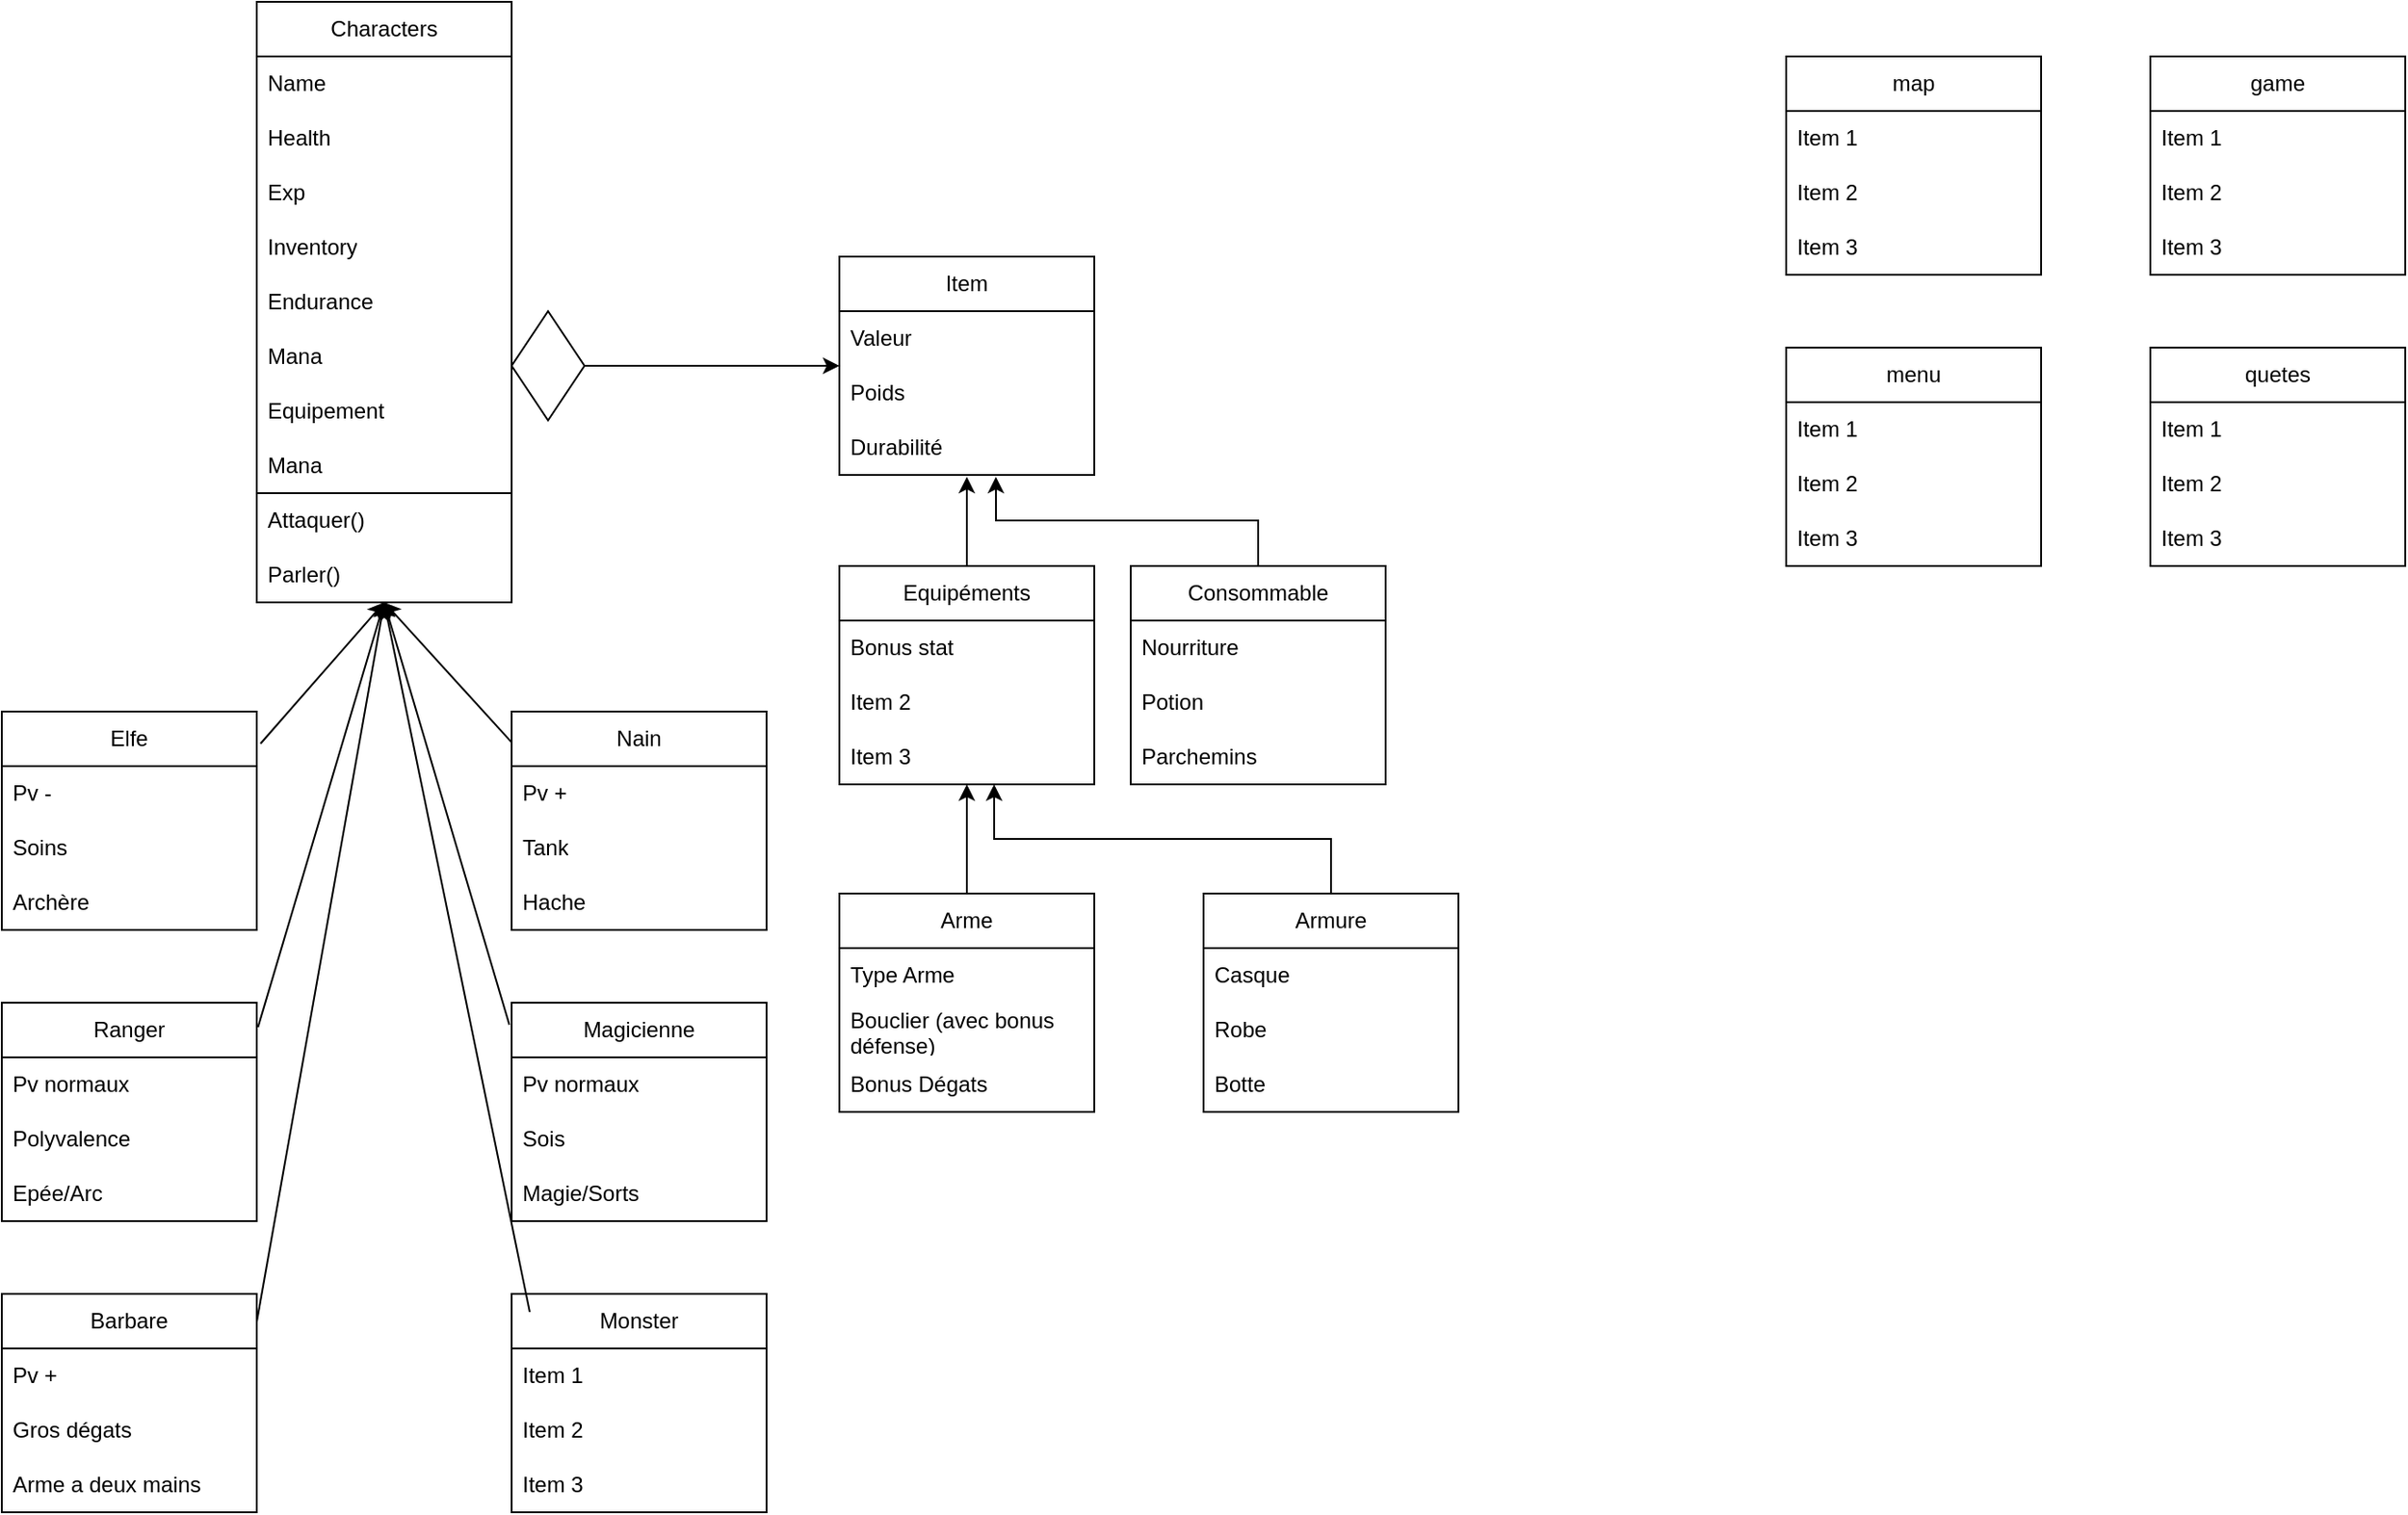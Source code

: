 <mxfile version="22.1.18" type="device">
  <diagram name="Page-1" id="M8yGcibdiD9udQnL2-cj">
    <mxGraphModel dx="1500" dy="887" grid="1" gridSize="10" guides="1" tooltips="1" connect="1" arrows="1" fold="1" page="1" pageScale="1" pageWidth="827" pageHeight="1169" math="0" shadow="0">
      <root>
        <mxCell id="0" />
        <mxCell id="1" parent="0" />
        <mxCell id="LntBXsOIpwsmCwY-nOZz-1" value="Characters" style="swimlane;fontStyle=0;childLayout=stackLayout;horizontal=1;startSize=30;horizontalStack=0;resizeParent=1;resizeParentMax=0;resizeLast=0;collapsible=1;marginBottom=0;whiteSpace=wrap;html=1;" parent="1" vertex="1">
          <mxGeometry x="160" y="10" width="140" height="330" as="geometry" />
        </mxCell>
        <mxCell id="LntBXsOIpwsmCwY-nOZz-2" value="Name" style="text;strokeColor=none;fillColor=none;align=left;verticalAlign=middle;spacingLeft=4;spacingRight=4;overflow=hidden;points=[[0,0.5],[1,0.5]];portConstraint=eastwest;rotatable=0;whiteSpace=wrap;html=1;" parent="LntBXsOIpwsmCwY-nOZz-1" vertex="1">
          <mxGeometry y="30" width="140" height="30" as="geometry" />
        </mxCell>
        <mxCell id="LntBXsOIpwsmCwY-nOZz-3" value="Health" style="text;strokeColor=none;fillColor=none;align=left;verticalAlign=middle;spacingLeft=4;spacingRight=4;overflow=hidden;points=[[0,0.5],[1,0.5]];portConstraint=eastwest;rotatable=0;whiteSpace=wrap;html=1;" parent="LntBXsOIpwsmCwY-nOZz-1" vertex="1">
          <mxGeometry y="60" width="140" height="30" as="geometry" />
        </mxCell>
        <mxCell id="LntBXsOIpwsmCwY-nOZz-4" value="Exp" style="text;strokeColor=none;fillColor=none;align=left;verticalAlign=middle;spacingLeft=4;spacingRight=4;overflow=hidden;points=[[0,0.5],[1,0.5]];portConstraint=eastwest;rotatable=0;whiteSpace=wrap;html=1;" parent="LntBXsOIpwsmCwY-nOZz-1" vertex="1">
          <mxGeometry y="90" width="140" height="30" as="geometry" />
        </mxCell>
        <mxCell id="LntBXsOIpwsmCwY-nOZz-5" value="Inventory" style="text;strokeColor=none;fillColor=none;align=left;verticalAlign=middle;spacingLeft=4;spacingRight=4;overflow=hidden;points=[[0,0.5],[1,0.5]];portConstraint=eastwest;rotatable=0;whiteSpace=wrap;html=1;" parent="LntBXsOIpwsmCwY-nOZz-1" vertex="1">
          <mxGeometry y="120" width="140" height="30" as="geometry" />
        </mxCell>
        <mxCell id="LntBXsOIpwsmCwY-nOZz-6" value="Endurance" style="text;strokeColor=none;fillColor=none;align=left;verticalAlign=middle;spacingLeft=4;spacingRight=4;overflow=hidden;points=[[0,0.5],[1,0.5]];portConstraint=eastwest;rotatable=0;whiteSpace=wrap;html=1;" parent="LntBXsOIpwsmCwY-nOZz-1" vertex="1">
          <mxGeometry y="150" width="140" height="30" as="geometry" />
        </mxCell>
        <mxCell id="LntBXsOIpwsmCwY-nOZz-7" value="Mana" style="text;strokeColor=none;fillColor=none;align=left;verticalAlign=middle;spacingLeft=4;spacingRight=4;overflow=hidden;points=[[0,0.5],[1,0.5]];portConstraint=eastwest;rotatable=0;whiteSpace=wrap;html=1;" parent="LntBXsOIpwsmCwY-nOZz-1" vertex="1">
          <mxGeometry y="180" width="140" height="30" as="geometry" />
        </mxCell>
        <mxCell id="LntBXsOIpwsmCwY-nOZz-66" value="Equipement" style="text;strokeColor=none;fillColor=none;align=left;verticalAlign=middle;spacingLeft=4;spacingRight=4;overflow=hidden;points=[[0,0.5],[1,0.5]];portConstraint=eastwest;rotatable=0;whiteSpace=wrap;html=1;" parent="LntBXsOIpwsmCwY-nOZz-1" vertex="1">
          <mxGeometry y="210" width="140" height="30" as="geometry" />
        </mxCell>
        <mxCell id="LntBXsOIpwsmCwY-nOZz-18" value="Mana" style="text;strokeColor=none;fillColor=none;align=left;verticalAlign=middle;spacingLeft=4;spacingRight=4;overflow=hidden;points=[[0,0.5],[1,0.5]];portConstraint=eastwest;rotatable=0;whiteSpace=wrap;html=1;" parent="LntBXsOIpwsmCwY-nOZz-1" vertex="1">
          <mxGeometry y="240" width="140" height="30" as="geometry" />
        </mxCell>
        <mxCell id="CA2sSQM3CdZxaqwHel97-31" value="" style="swimlane;startSize=0;" parent="LntBXsOIpwsmCwY-nOZz-1" vertex="1">
          <mxGeometry y="270" width="140" height="60" as="geometry" />
        </mxCell>
        <mxCell id="CA2sSQM3CdZxaqwHel97-32" value="Attaquer()" style="text;strokeColor=none;fillColor=none;align=left;verticalAlign=middle;spacingLeft=4;spacingRight=4;overflow=hidden;points=[[0,0.5],[1,0.5]];portConstraint=eastwest;rotatable=0;whiteSpace=wrap;html=1;" parent="CA2sSQM3CdZxaqwHel97-31" vertex="1">
          <mxGeometry width="140" height="30" as="geometry" />
        </mxCell>
        <mxCell id="CA2sSQM3CdZxaqwHel97-35" value="Parler()" style="text;strokeColor=none;fillColor=none;align=left;verticalAlign=middle;spacingLeft=4;spacingRight=4;overflow=hidden;points=[[0,0.5],[1,0.5]];portConstraint=eastwest;rotatable=0;whiteSpace=wrap;html=1;" parent="CA2sSQM3CdZxaqwHel97-31" vertex="1">
          <mxGeometry y="30" width="80" height="30" as="geometry" />
        </mxCell>
        <mxCell id="LntBXsOIpwsmCwY-nOZz-8" value="" style="rhombus;whiteSpace=wrap;html=1;" parent="1" vertex="1">
          <mxGeometry x="300" y="180" width="40" height="60" as="geometry" />
        </mxCell>
        <mxCell id="LntBXsOIpwsmCwY-nOZz-9" value="" style="endArrow=classic;html=1;rounded=0;exitX=1;exitY=0.5;exitDx=0;exitDy=0;" parent="1" source="LntBXsOIpwsmCwY-nOZz-8" target="LntBXsOIpwsmCwY-nOZz-10" edge="1">
          <mxGeometry width="50" height="50" relative="1" as="geometry">
            <mxPoint x="510" y="500" as="sourcePoint" />
            <mxPoint x="480" y="230" as="targetPoint" />
          </mxGeometry>
        </mxCell>
        <mxCell id="LntBXsOIpwsmCwY-nOZz-10" value="Item" style="swimlane;fontStyle=0;childLayout=stackLayout;horizontal=1;startSize=30;horizontalStack=0;resizeParent=1;resizeParentMax=0;resizeLast=0;collapsible=1;marginBottom=0;whiteSpace=wrap;html=1;" parent="1" vertex="1">
          <mxGeometry x="480" y="150" width="140" height="120" as="geometry" />
        </mxCell>
        <mxCell id="LntBXsOIpwsmCwY-nOZz-11" value="Valeur" style="text;strokeColor=none;fillColor=none;align=left;verticalAlign=middle;spacingLeft=4;spacingRight=4;overflow=hidden;points=[[0,0.5],[1,0.5]];portConstraint=eastwest;rotatable=0;whiteSpace=wrap;html=1;" parent="LntBXsOIpwsmCwY-nOZz-10" vertex="1">
          <mxGeometry y="30" width="140" height="30" as="geometry" />
        </mxCell>
        <mxCell id="LntBXsOIpwsmCwY-nOZz-12" value="Poids" style="text;strokeColor=none;fillColor=none;align=left;verticalAlign=middle;spacingLeft=4;spacingRight=4;overflow=hidden;points=[[0,0.5],[1,0.5]];portConstraint=eastwest;rotatable=0;whiteSpace=wrap;html=1;" parent="LntBXsOIpwsmCwY-nOZz-10" vertex="1">
          <mxGeometry y="60" width="140" height="30" as="geometry" />
        </mxCell>
        <mxCell id="LntBXsOIpwsmCwY-nOZz-13" value="Durabilité" style="text;strokeColor=none;fillColor=none;align=left;verticalAlign=middle;spacingLeft=4;spacingRight=4;overflow=hidden;points=[[0,0.5],[1,0.5]];portConstraint=eastwest;rotatable=0;whiteSpace=wrap;html=1;" parent="LntBXsOIpwsmCwY-nOZz-10" vertex="1">
          <mxGeometry y="90" width="140" height="30" as="geometry" />
        </mxCell>
        <mxCell id="LntBXsOIpwsmCwY-nOZz-14" value="Elfe" style="swimlane;fontStyle=0;childLayout=stackLayout;horizontal=1;startSize=30;horizontalStack=0;resizeParent=1;resizeParentMax=0;resizeLast=0;collapsible=1;marginBottom=0;whiteSpace=wrap;html=1;" parent="1" vertex="1">
          <mxGeometry x="20" y="400" width="140" height="120" as="geometry" />
        </mxCell>
        <mxCell id="LntBXsOIpwsmCwY-nOZz-15" value="Pv -" style="text;strokeColor=none;fillColor=none;align=left;verticalAlign=middle;spacingLeft=4;spacingRight=4;overflow=hidden;points=[[0,0.5],[1,0.5]];portConstraint=eastwest;rotatable=0;whiteSpace=wrap;html=1;" parent="LntBXsOIpwsmCwY-nOZz-14" vertex="1">
          <mxGeometry y="30" width="140" height="30" as="geometry" />
        </mxCell>
        <mxCell id="LntBXsOIpwsmCwY-nOZz-16" value="Soins" style="text;strokeColor=none;fillColor=none;align=left;verticalAlign=middle;spacingLeft=4;spacingRight=4;overflow=hidden;points=[[0,0.5],[1,0.5]];portConstraint=eastwest;rotatable=0;whiteSpace=wrap;html=1;" parent="LntBXsOIpwsmCwY-nOZz-14" vertex="1">
          <mxGeometry y="60" width="140" height="30" as="geometry" />
        </mxCell>
        <mxCell id="LntBXsOIpwsmCwY-nOZz-17" value="Archère" style="text;strokeColor=none;fillColor=none;align=left;verticalAlign=middle;spacingLeft=4;spacingRight=4;overflow=hidden;points=[[0,0.5],[1,0.5]];portConstraint=eastwest;rotatable=0;whiteSpace=wrap;html=1;" parent="LntBXsOIpwsmCwY-nOZz-14" vertex="1">
          <mxGeometry y="90" width="140" height="30" as="geometry" />
        </mxCell>
        <mxCell id="LntBXsOIpwsmCwY-nOZz-20" value="Nain" style="swimlane;fontStyle=0;childLayout=stackLayout;horizontal=1;startSize=30;horizontalStack=0;resizeParent=1;resizeParentMax=0;resizeLast=0;collapsible=1;marginBottom=0;whiteSpace=wrap;html=1;" parent="1" vertex="1">
          <mxGeometry x="300" y="400" width="140" height="120" as="geometry" />
        </mxCell>
        <mxCell id="LntBXsOIpwsmCwY-nOZz-23" value="Pv +" style="text;strokeColor=none;fillColor=none;align=left;verticalAlign=middle;spacingLeft=4;spacingRight=4;overflow=hidden;points=[[0,0.5],[1,0.5]];portConstraint=eastwest;rotatable=0;whiteSpace=wrap;html=1;" parent="LntBXsOIpwsmCwY-nOZz-20" vertex="1">
          <mxGeometry y="30" width="140" height="30" as="geometry" />
        </mxCell>
        <mxCell id="LntBXsOIpwsmCwY-nOZz-36" value="Tank" style="text;strokeColor=none;fillColor=none;align=left;verticalAlign=middle;spacingLeft=4;spacingRight=4;overflow=hidden;points=[[0,0.5],[1,0.5]];portConstraint=eastwest;rotatable=0;whiteSpace=wrap;html=1;" parent="LntBXsOIpwsmCwY-nOZz-20" vertex="1">
          <mxGeometry y="60" width="140" height="30" as="geometry" />
        </mxCell>
        <mxCell id="LntBXsOIpwsmCwY-nOZz-21" value="Hache" style="text;strokeColor=none;fillColor=none;align=left;verticalAlign=middle;spacingLeft=4;spacingRight=4;overflow=hidden;points=[[0,0.5],[1,0.5]];portConstraint=eastwest;rotatable=0;whiteSpace=wrap;html=1;" parent="LntBXsOIpwsmCwY-nOZz-20" vertex="1">
          <mxGeometry y="90" width="140" height="30" as="geometry" />
        </mxCell>
        <mxCell id="LntBXsOIpwsmCwY-nOZz-24" value="Ranger" style="swimlane;fontStyle=0;childLayout=stackLayout;horizontal=1;startSize=30;horizontalStack=0;resizeParent=1;resizeParentMax=0;resizeLast=0;collapsible=1;marginBottom=0;whiteSpace=wrap;html=1;" parent="1" vertex="1">
          <mxGeometry x="20" y="560" width="140" height="120" as="geometry" />
        </mxCell>
        <mxCell id="LntBXsOIpwsmCwY-nOZz-25" value="Pv normaux" style="text;strokeColor=none;fillColor=none;align=left;verticalAlign=middle;spacingLeft=4;spacingRight=4;overflow=hidden;points=[[0,0.5],[1,0.5]];portConstraint=eastwest;rotatable=0;whiteSpace=wrap;html=1;" parent="LntBXsOIpwsmCwY-nOZz-24" vertex="1">
          <mxGeometry y="30" width="140" height="30" as="geometry" />
        </mxCell>
        <mxCell id="LntBXsOIpwsmCwY-nOZz-26" value="Polyvalence" style="text;strokeColor=none;fillColor=none;align=left;verticalAlign=middle;spacingLeft=4;spacingRight=4;overflow=hidden;points=[[0,0.5],[1,0.5]];portConstraint=eastwest;rotatable=0;whiteSpace=wrap;html=1;" parent="LntBXsOIpwsmCwY-nOZz-24" vertex="1">
          <mxGeometry y="60" width="140" height="30" as="geometry" />
        </mxCell>
        <mxCell id="LntBXsOIpwsmCwY-nOZz-27" value="Epée/Arc" style="text;strokeColor=none;fillColor=none;align=left;verticalAlign=middle;spacingLeft=4;spacingRight=4;overflow=hidden;points=[[0,0.5],[1,0.5]];portConstraint=eastwest;rotatable=0;whiteSpace=wrap;html=1;" parent="LntBXsOIpwsmCwY-nOZz-24" vertex="1">
          <mxGeometry y="90" width="140" height="30" as="geometry" />
        </mxCell>
        <mxCell id="LntBXsOIpwsmCwY-nOZz-28" value="Magicienne" style="swimlane;fontStyle=0;childLayout=stackLayout;horizontal=1;startSize=30;horizontalStack=0;resizeParent=1;resizeParentMax=0;resizeLast=0;collapsible=1;marginBottom=0;whiteSpace=wrap;html=1;" parent="1" vertex="1">
          <mxGeometry x="300" y="560" width="140" height="120" as="geometry" />
        </mxCell>
        <mxCell id="LntBXsOIpwsmCwY-nOZz-29" value="Pv normaux" style="text;strokeColor=none;fillColor=none;align=left;verticalAlign=middle;spacingLeft=4;spacingRight=4;overflow=hidden;points=[[0,0.5],[1,0.5]];portConstraint=eastwest;rotatable=0;whiteSpace=wrap;html=1;" parent="LntBXsOIpwsmCwY-nOZz-28" vertex="1">
          <mxGeometry y="30" width="140" height="30" as="geometry" />
        </mxCell>
        <mxCell id="LntBXsOIpwsmCwY-nOZz-30" value="Sois" style="text;strokeColor=none;fillColor=none;align=left;verticalAlign=middle;spacingLeft=4;spacingRight=4;overflow=hidden;points=[[0,0.5],[1,0.5]];portConstraint=eastwest;rotatable=0;whiteSpace=wrap;html=1;" parent="LntBXsOIpwsmCwY-nOZz-28" vertex="1">
          <mxGeometry y="60" width="140" height="30" as="geometry" />
        </mxCell>
        <mxCell id="LntBXsOIpwsmCwY-nOZz-31" value="Magie/Sorts" style="text;strokeColor=none;fillColor=none;align=left;verticalAlign=middle;spacingLeft=4;spacingRight=4;overflow=hidden;points=[[0,0.5],[1,0.5]];portConstraint=eastwest;rotatable=0;whiteSpace=wrap;html=1;" parent="LntBXsOIpwsmCwY-nOZz-28" vertex="1">
          <mxGeometry y="90" width="140" height="30" as="geometry" />
        </mxCell>
        <mxCell id="LntBXsOIpwsmCwY-nOZz-42" value="Equipéments" style="swimlane;fontStyle=0;childLayout=stackLayout;horizontal=1;startSize=30;horizontalStack=0;resizeParent=1;resizeParentMax=0;resizeLast=0;collapsible=1;marginBottom=0;whiteSpace=wrap;html=1;" parent="1" vertex="1">
          <mxGeometry x="480" y="320" width="140" height="120" as="geometry" />
        </mxCell>
        <mxCell id="LntBXsOIpwsmCwY-nOZz-43" value="Bonus stat" style="text;strokeColor=none;fillColor=none;align=left;verticalAlign=middle;spacingLeft=4;spacingRight=4;overflow=hidden;points=[[0,0.5],[1,0.5]];portConstraint=eastwest;rotatable=0;whiteSpace=wrap;html=1;" parent="LntBXsOIpwsmCwY-nOZz-42" vertex="1">
          <mxGeometry y="30" width="140" height="30" as="geometry" />
        </mxCell>
        <mxCell id="LntBXsOIpwsmCwY-nOZz-44" value="Item 2" style="text;strokeColor=none;fillColor=none;align=left;verticalAlign=middle;spacingLeft=4;spacingRight=4;overflow=hidden;points=[[0,0.5],[1,0.5]];portConstraint=eastwest;rotatable=0;whiteSpace=wrap;html=1;" parent="LntBXsOIpwsmCwY-nOZz-42" vertex="1">
          <mxGeometry y="60" width="140" height="30" as="geometry" />
        </mxCell>
        <mxCell id="LntBXsOIpwsmCwY-nOZz-45" value="Item 3" style="text;strokeColor=none;fillColor=none;align=left;verticalAlign=middle;spacingLeft=4;spacingRight=4;overflow=hidden;points=[[0,0.5],[1,0.5]];portConstraint=eastwest;rotatable=0;whiteSpace=wrap;html=1;" parent="LntBXsOIpwsmCwY-nOZz-42" vertex="1">
          <mxGeometry y="90" width="140" height="30" as="geometry" />
        </mxCell>
        <mxCell id="LntBXsOIpwsmCwY-nOZz-47" value="Arme" style="swimlane;fontStyle=0;childLayout=stackLayout;horizontal=1;startSize=30;horizontalStack=0;resizeParent=1;resizeParentMax=0;resizeLast=0;collapsible=1;marginBottom=0;whiteSpace=wrap;html=1;" parent="1" vertex="1">
          <mxGeometry x="480" y="500" width="140" height="120" as="geometry" />
        </mxCell>
        <mxCell id="LntBXsOIpwsmCwY-nOZz-48" value="Type Arme" style="text;strokeColor=none;fillColor=none;align=left;verticalAlign=middle;spacingLeft=4;spacingRight=4;overflow=hidden;points=[[0,0.5],[1,0.5]];portConstraint=eastwest;rotatable=0;whiteSpace=wrap;html=1;" parent="LntBXsOIpwsmCwY-nOZz-47" vertex="1">
          <mxGeometry y="30" width="140" height="30" as="geometry" />
        </mxCell>
        <mxCell id="LntBXsOIpwsmCwY-nOZz-56" value="Bouclier (avec bonus défense)" style="text;strokeColor=none;fillColor=none;align=left;verticalAlign=middle;spacingLeft=4;spacingRight=4;overflow=hidden;points=[[0,0.5],[1,0.5]];portConstraint=eastwest;rotatable=0;whiteSpace=wrap;html=1;" parent="LntBXsOIpwsmCwY-nOZz-47" vertex="1">
          <mxGeometry y="60" width="140" height="30" as="geometry" />
        </mxCell>
        <mxCell id="LntBXsOIpwsmCwY-nOZz-55" value="Bonus Dégats" style="text;strokeColor=none;fillColor=none;align=left;verticalAlign=middle;spacingLeft=4;spacingRight=4;overflow=hidden;points=[[0,0.5],[1,0.5]];portConstraint=eastwest;rotatable=0;whiteSpace=wrap;html=1;" parent="LntBXsOIpwsmCwY-nOZz-47" vertex="1">
          <mxGeometry y="90" width="140" height="30" as="geometry" />
        </mxCell>
        <mxCell id="LntBXsOIpwsmCwY-nOZz-51" value="Armure" style="swimlane;fontStyle=0;childLayout=stackLayout;horizontal=1;startSize=30;horizontalStack=0;resizeParent=1;resizeParentMax=0;resizeLast=0;collapsible=1;marginBottom=0;whiteSpace=wrap;html=1;" parent="1" vertex="1">
          <mxGeometry x="680" y="500" width="140" height="120" as="geometry" />
        </mxCell>
        <mxCell id="LntBXsOIpwsmCwY-nOZz-52" value="Casque" style="text;strokeColor=none;fillColor=none;align=left;verticalAlign=middle;spacingLeft=4;spacingRight=4;overflow=hidden;points=[[0,0.5],[1,0.5]];portConstraint=eastwest;rotatable=0;whiteSpace=wrap;html=1;" parent="LntBXsOIpwsmCwY-nOZz-51" vertex="1">
          <mxGeometry y="30" width="140" height="30" as="geometry" />
        </mxCell>
        <mxCell id="LntBXsOIpwsmCwY-nOZz-54" value="Robe" style="text;strokeColor=none;fillColor=none;align=left;verticalAlign=middle;spacingLeft=4;spacingRight=4;overflow=hidden;points=[[0,0.5],[1,0.5]];portConstraint=eastwest;rotatable=0;whiteSpace=wrap;html=1;" parent="LntBXsOIpwsmCwY-nOZz-51" vertex="1">
          <mxGeometry y="60" width="140" height="30" as="geometry" />
        </mxCell>
        <mxCell id="LntBXsOIpwsmCwY-nOZz-57" value="Botte" style="text;strokeColor=none;fillColor=none;align=left;verticalAlign=middle;spacingLeft=4;spacingRight=4;overflow=hidden;points=[[0,0.5],[1,0.5]];portConstraint=eastwest;rotatable=0;whiteSpace=wrap;html=1;" parent="LntBXsOIpwsmCwY-nOZz-51" vertex="1">
          <mxGeometry y="90" width="140" height="30" as="geometry" />
        </mxCell>
        <mxCell id="LntBXsOIpwsmCwY-nOZz-61" value="Consommable" style="swimlane;fontStyle=0;childLayout=stackLayout;horizontal=1;startSize=30;horizontalStack=0;resizeParent=1;resizeParentMax=0;resizeLast=0;collapsible=1;marginBottom=0;whiteSpace=wrap;html=1;" parent="1" vertex="1">
          <mxGeometry x="640" y="320" width="140" height="120" as="geometry" />
        </mxCell>
        <mxCell id="LntBXsOIpwsmCwY-nOZz-62" value="Nourriture" style="text;strokeColor=none;fillColor=none;align=left;verticalAlign=middle;spacingLeft=4;spacingRight=4;overflow=hidden;points=[[0,0.5],[1,0.5]];portConstraint=eastwest;rotatable=0;whiteSpace=wrap;html=1;" parent="LntBXsOIpwsmCwY-nOZz-61" vertex="1">
          <mxGeometry y="30" width="140" height="30" as="geometry" />
        </mxCell>
        <mxCell id="LntBXsOIpwsmCwY-nOZz-63" value="Potion" style="text;strokeColor=none;fillColor=none;align=left;verticalAlign=middle;spacingLeft=4;spacingRight=4;overflow=hidden;points=[[0,0.5],[1,0.5]];portConstraint=eastwest;rotatable=0;whiteSpace=wrap;html=1;" parent="LntBXsOIpwsmCwY-nOZz-61" vertex="1">
          <mxGeometry y="60" width="140" height="30" as="geometry" />
        </mxCell>
        <mxCell id="LntBXsOIpwsmCwY-nOZz-64" value="Parchemins" style="text;strokeColor=none;fillColor=none;align=left;verticalAlign=middle;spacingLeft=4;spacingRight=4;overflow=hidden;points=[[0,0.5],[1,0.5]];portConstraint=eastwest;rotatable=0;whiteSpace=wrap;html=1;" parent="LntBXsOIpwsmCwY-nOZz-61" vertex="1">
          <mxGeometry y="90" width="140" height="30" as="geometry" />
        </mxCell>
        <mxCell id="CA2sSQM3CdZxaqwHel97-4" style="edgeStyle=orthogonalEdgeStyle;rounded=0;orthogonalLoop=1;jettySize=auto;html=1;entryX=0.5;entryY=1.033;entryDx=0;entryDy=0;entryPerimeter=0;" parent="1" source="LntBXsOIpwsmCwY-nOZz-42" target="LntBXsOIpwsmCwY-nOZz-13" edge="1">
          <mxGeometry relative="1" as="geometry" />
        </mxCell>
        <mxCell id="CA2sSQM3CdZxaqwHel97-5" style="edgeStyle=orthogonalEdgeStyle;rounded=0;orthogonalLoop=1;jettySize=auto;html=1;entryX=0.614;entryY=1.033;entryDx=0;entryDy=0;entryPerimeter=0;" parent="1" source="LntBXsOIpwsmCwY-nOZz-61" target="LntBXsOIpwsmCwY-nOZz-13" edge="1">
          <mxGeometry relative="1" as="geometry">
            <Array as="points">
              <mxPoint x="710" y="295" />
              <mxPoint x="566" y="295" />
            </Array>
          </mxGeometry>
        </mxCell>
        <mxCell id="CA2sSQM3CdZxaqwHel97-6" style="edgeStyle=orthogonalEdgeStyle;rounded=0;orthogonalLoop=1;jettySize=auto;html=1;entryX=0.5;entryY=1;entryDx=0;entryDy=0;entryPerimeter=0;" parent="1" source="LntBXsOIpwsmCwY-nOZz-47" target="LntBXsOIpwsmCwY-nOZz-45" edge="1">
          <mxGeometry relative="1" as="geometry" />
        </mxCell>
        <mxCell id="CA2sSQM3CdZxaqwHel97-7" style="edgeStyle=orthogonalEdgeStyle;rounded=0;orthogonalLoop=1;jettySize=auto;html=1;entryX=0.607;entryY=1;entryDx=0;entryDy=0;entryPerimeter=0;" parent="1" source="LntBXsOIpwsmCwY-nOZz-51" target="LntBXsOIpwsmCwY-nOZz-45" edge="1">
          <mxGeometry relative="1" as="geometry" />
        </mxCell>
        <mxCell id="CA2sSQM3CdZxaqwHel97-9" value="Barbare" style="swimlane;fontStyle=0;childLayout=stackLayout;horizontal=1;startSize=30;horizontalStack=0;resizeParent=1;resizeParentMax=0;resizeLast=0;collapsible=1;marginBottom=0;whiteSpace=wrap;html=1;" parent="1" vertex="1">
          <mxGeometry x="20" y="720" width="140" height="120" as="geometry" />
        </mxCell>
        <mxCell id="CA2sSQM3CdZxaqwHel97-10" value="Pv +" style="text;strokeColor=none;fillColor=none;align=left;verticalAlign=middle;spacingLeft=4;spacingRight=4;overflow=hidden;points=[[0,0.5],[1,0.5]];portConstraint=eastwest;rotatable=0;whiteSpace=wrap;html=1;" parent="CA2sSQM3CdZxaqwHel97-9" vertex="1">
          <mxGeometry y="30" width="140" height="30" as="geometry" />
        </mxCell>
        <mxCell id="CA2sSQM3CdZxaqwHel97-11" value="Gros dégats" style="text;strokeColor=none;fillColor=none;align=left;verticalAlign=middle;spacingLeft=4;spacingRight=4;overflow=hidden;points=[[0,0.5],[1,0.5]];portConstraint=eastwest;rotatable=0;whiteSpace=wrap;html=1;" parent="CA2sSQM3CdZxaqwHel97-9" vertex="1">
          <mxGeometry y="60" width="140" height="30" as="geometry" />
        </mxCell>
        <mxCell id="CA2sSQM3CdZxaqwHel97-12" value="Arme a deux mains" style="text;strokeColor=none;fillColor=none;align=left;verticalAlign=middle;spacingLeft=4;spacingRight=4;overflow=hidden;points=[[0,0.5],[1,0.5]];portConstraint=eastwest;rotatable=0;whiteSpace=wrap;html=1;" parent="CA2sSQM3CdZxaqwHel97-9" vertex="1">
          <mxGeometry y="90" width="140" height="30" as="geometry" />
        </mxCell>
        <mxCell id="CA2sSQM3CdZxaqwHel97-23" value="" style="endArrow=classic;html=1;rounded=0;exitX=1.005;exitY=0.112;exitDx=0;exitDy=0;exitPerimeter=0;entryX=0.5;entryY=1;entryDx=0;entryDy=0;" parent="1" source="LntBXsOIpwsmCwY-nOZz-24" target="CA2sSQM3CdZxaqwHel97-31" edge="1">
          <mxGeometry width="50" height="50" relative="1" as="geometry">
            <mxPoint x="260" y="640" as="sourcePoint" />
            <mxPoint x="220" y="540" as="targetPoint" />
          </mxGeometry>
        </mxCell>
        <mxCell id="CA2sSQM3CdZxaqwHel97-24" value="" style="endArrow=classic;html=1;rounded=0;exitX=1.015;exitY=0.147;exitDx=0;exitDy=0;exitPerimeter=0;entryX=0.5;entryY=1;entryDx=0;entryDy=0;" parent="1" source="LntBXsOIpwsmCwY-nOZz-14" target="CA2sSQM3CdZxaqwHel97-31" edge="1">
          <mxGeometry width="50" height="50" relative="1" as="geometry">
            <mxPoint x="260" y="640" as="sourcePoint" />
            <mxPoint x="190" y="390" as="targetPoint" />
          </mxGeometry>
        </mxCell>
        <mxCell id="CA2sSQM3CdZxaqwHel97-25" value="" style="endArrow=classic;html=1;rounded=0;exitX=0;exitY=0.141;exitDx=0;exitDy=0;exitPerimeter=0;entryX=0.5;entryY=1;entryDx=0;entryDy=0;" parent="1" source="LntBXsOIpwsmCwY-nOZz-20" target="CA2sSQM3CdZxaqwHel97-31" edge="1">
          <mxGeometry width="50" height="50" relative="1" as="geometry">
            <mxPoint x="250" y="430" as="sourcePoint" />
            <mxPoint x="260" y="400" as="targetPoint" />
          </mxGeometry>
        </mxCell>
        <mxCell id="CA2sSQM3CdZxaqwHel97-26" value="" style="endArrow=classic;html=1;rounded=0;exitX=-0.009;exitY=0.101;exitDx=0;exitDy=0;exitPerimeter=0;entryX=0.5;entryY=1;entryDx=0;entryDy=0;" parent="1" source="LntBXsOIpwsmCwY-nOZz-28" target="CA2sSQM3CdZxaqwHel97-31" edge="1">
          <mxGeometry width="50" height="50" relative="1" as="geometry">
            <mxPoint x="250" y="430" as="sourcePoint" />
            <mxPoint x="260" y="572" as="targetPoint" />
          </mxGeometry>
        </mxCell>
        <mxCell id="CA2sSQM3CdZxaqwHel97-27" value="" style="endArrow=classic;html=1;rounded=0;exitX=1;exitY=0.129;exitDx=0;exitDy=0;exitPerimeter=0;entryX=0.5;entryY=1;entryDx=0;entryDy=0;" parent="1" source="CA2sSQM3CdZxaqwHel97-9" target="CA2sSQM3CdZxaqwHel97-31" edge="1">
          <mxGeometry width="50" height="50" relative="1" as="geometry">
            <mxPoint x="250" y="670" as="sourcePoint" />
            <mxPoint x="220" y="640" as="targetPoint" />
          </mxGeometry>
        </mxCell>
        <mxCell id="ant86UVN3JgfBQ3JTq_T-1" value="game" style="swimlane;fontStyle=0;childLayout=stackLayout;horizontal=1;startSize=30;horizontalStack=0;resizeParent=1;resizeParentMax=0;resizeLast=0;collapsible=1;marginBottom=0;whiteSpace=wrap;html=1;" vertex="1" parent="1">
          <mxGeometry x="1200" y="40" width="140" height="120" as="geometry" />
        </mxCell>
        <mxCell id="ant86UVN3JgfBQ3JTq_T-2" value="Item 1" style="text;strokeColor=none;fillColor=none;align=left;verticalAlign=middle;spacingLeft=4;spacingRight=4;overflow=hidden;points=[[0,0.5],[1,0.5]];portConstraint=eastwest;rotatable=0;whiteSpace=wrap;html=1;" vertex="1" parent="ant86UVN3JgfBQ3JTq_T-1">
          <mxGeometry y="30" width="140" height="30" as="geometry" />
        </mxCell>
        <mxCell id="ant86UVN3JgfBQ3JTq_T-3" value="Item 2" style="text;strokeColor=none;fillColor=none;align=left;verticalAlign=middle;spacingLeft=4;spacingRight=4;overflow=hidden;points=[[0,0.5],[1,0.5]];portConstraint=eastwest;rotatable=0;whiteSpace=wrap;html=1;" vertex="1" parent="ant86UVN3JgfBQ3JTq_T-1">
          <mxGeometry y="60" width="140" height="30" as="geometry" />
        </mxCell>
        <mxCell id="ant86UVN3JgfBQ3JTq_T-4" value="Item 3" style="text;strokeColor=none;fillColor=none;align=left;verticalAlign=middle;spacingLeft=4;spacingRight=4;overflow=hidden;points=[[0,0.5],[1,0.5]];portConstraint=eastwest;rotatable=0;whiteSpace=wrap;html=1;" vertex="1" parent="ant86UVN3JgfBQ3JTq_T-1">
          <mxGeometry y="90" width="140" height="30" as="geometry" />
        </mxCell>
        <mxCell id="ant86UVN3JgfBQ3JTq_T-10" value="map" style="swimlane;fontStyle=0;childLayout=stackLayout;horizontal=1;startSize=30;horizontalStack=0;resizeParent=1;resizeParentMax=0;resizeLast=0;collapsible=1;marginBottom=0;whiteSpace=wrap;html=1;" vertex="1" parent="1">
          <mxGeometry x="1000" y="40" width="140" height="120" as="geometry" />
        </mxCell>
        <mxCell id="ant86UVN3JgfBQ3JTq_T-11" value="Item 1" style="text;strokeColor=none;fillColor=none;align=left;verticalAlign=middle;spacingLeft=4;spacingRight=4;overflow=hidden;points=[[0,0.5],[1,0.5]];portConstraint=eastwest;rotatable=0;whiteSpace=wrap;html=1;" vertex="1" parent="ant86UVN3JgfBQ3JTq_T-10">
          <mxGeometry y="30" width="140" height="30" as="geometry" />
        </mxCell>
        <mxCell id="ant86UVN3JgfBQ3JTq_T-12" value="Item 2" style="text;strokeColor=none;fillColor=none;align=left;verticalAlign=middle;spacingLeft=4;spacingRight=4;overflow=hidden;points=[[0,0.5],[1,0.5]];portConstraint=eastwest;rotatable=0;whiteSpace=wrap;html=1;" vertex="1" parent="ant86UVN3JgfBQ3JTq_T-10">
          <mxGeometry y="60" width="140" height="30" as="geometry" />
        </mxCell>
        <mxCell id="ant86UVN3JgfBQ3JTq_T-13" value="Item 3" style="text;strokeColor=none;fillColor=none;align=left;verticalAlign=middle;spacingLeft=4;spacingRight=4;overflow=hidden;points=[[0,0.5],[1,0.5]];portConstraint=eastwest;rotatable=0;whiteSpace=wrap;html=1;" vertex="1" parent="ant86UVN3JgfBQ3JTq_T-10">
          <mxGeometry y="90" width="140" height="30" as="geometry" />
        </mxCell>
        <mxCell id="ant86UVN3JgfBQ3JTq_T-14" value="Monster" style="swimlane;fontStyle=0;childLayout=stackLayout;horizontal=1;startSize=30;horizontalStack=0;resizeParent=1;resizeParentMax=0;resizeLast=0;collapsible=1;marginBottom=0;whiteSpace=wrap;html=1;" vertex="1" parent="1">
          <mxGeometry x="300" y="720" width="140" height="120" as="geometry" />
        </mxCell>
        <mxCell id="ant86UVN3JgfBQ3JTq_T-15" value="Item 1" style="text;strokeColor=none;fillColor=none;align=left;verticalAlign=middle;spacingLeft=4;spacingRight=4;overflow=hidden;points=[[0,0.5],[1,0.5]];portConstraint=eastwest;rotatable=0;whiteSpace=wrap;html=1;" vertex="1" parent="ant86UVN3JgfBQ3JTq_T-14">
          <mxGeometry y="30" width="140" height="30" as="geometry" />
        </mxCell>
        <mxCell id="ant86UVN3JgfBQ3JTq_T-16" value="Item 2" style="text;strokeColor=none;fillColor=none;align=left;verticalAlign=middle;spacingLeft=4;spacingRight=4;overflow=hidden;points=[[0,0.5],[1,0.5]];portConstraint=eastwest;rotatable=0;whiteSpace=wrap;html=1;" vertex="1" parent="ant86UVN3JgfBQ3JTq_T-14">
          <mxGeometry y="60" width="140" height="30" as="geometry" />
        </mxCell>
        <mxCell id="ant86UVN3JgfBQ3JTq_T-17" value="Item 3" style="text;strokeColor=none;fillColor=none;align=left;verticalAlign=middle;spacingLeft=4;spacingRight=4;overflow=hidden;points=[[0,0.5],[1,0.5]];portConstraint=eastwest;rotatable=0;whiteSpace=wrap;html=1;" vertex="1" parent="ant86UVN3JgfBQ3JTq_T-14">
          <mxGeometry y="90" width="140" height="30" as="geometry" />
        </mxCell>
        <mxCell id="ant86UVN3JgfBQ3JTq_T-18" value="" style="endArrow=classic;html=1;rounded=0;exitX=0.071;exitY=0.083;exitDx=0;exitDy=0;exitPerimeter=0;entryX=0.5;entryY=1;entryDx=0;entryDy=0;" edge="1" parent="1" source="ant86UVN3JgfBQ3JTq_T-14" target="CA2sSQM3CdZxaqwHel97-31">
          <mxGeometry width="50" height="50" relative="1" as="geometry">
            <mxPoint x="610" y="440" as="sourcePoint" />
            <mxPoint x="660" y="390" as="targetPoint" />
          </mxGeometry>
        </mxCell>
        <mxCell id="ant86UVN3JgfBQ3JTq_T-19" value="menu" style="swimlane;fontStyle=0;childLayout=stackLayout;horizontal=1;startSize=30;horizontalStack=0;resizeParent=1;resizeParentMax=0;resizeLast=0;collapsible=1;marginBottom=0;whiteSpace=wrap;html=1;" vertex="1" parent="1">
          <mxGeometry x="1000" y="200" width="140" height="120" as="geometry" />
        </mxCell>
        <mxCell id="ant86UVN3JgfBQ3JTq_T-20" value="Item 1" style="text;strokeColor=none;fillColor=none;align=left;verticalAlign=middle;spacingLeft=4;spacingRight=4;overflow=hidden;points=[[0,0.5],[1,0.5]];portConstraint=eastwest;rotatable=0;whiteSpace=wrap;html=1;" vertex="1" parent="ant86UVN3JgfBQ3JTq_T-19">
          <mxGeometry y="30" width="140" height="30" as="geometry" />
        </mxCell>
        <mxCell id="ant86UVN3JgfBQ3JTq_T-21" value="Item 2" style="text;strokeColor=none;fillColor=none;align=left;verticalAlign=middle;spacingLeft=4;spacingRight=4;overflow=hidden;points=[[0,0.5],[1,0.5]];portConstraint=eastwest;rotatable=0;whiteSpace=wrap;html=1;" vertex="1" parent="ant86UVN3JgfBQ3JTq_T-19">
          <mxGeometry y="60" width="140" height="30" as="geometry" />
        </mxCell>
        <mxCell id="ant86UVN3JgfBQ3JTq_T-22" value="Item 3" style="text;strokeColor=none;fillColor=none;align=left;verticalAlign=middle;spacingLeft=4;spacingRight=4;overflow=hidden;points=[[0,0.5],[1,0.5]];portConstraint=eastwest;rotatable=0;whiteSpace=wrap;html=1;" vertex="1" parent="ant86UVN3JgfBQ3JTq_T-19">
          <mxGeometry y="90" width="140" height="30" as="geometry" />
        </mxCell>
        <mxCell id="ant86UVN3JgfBQ3JTq_T-23" value="quetes" style="swimlane;fontStyle=0;childLayout=stackLayout;horizontal=1;startSize=30;horizontalStack=0;resizeParent=1;resizeParentMax=0;resizeLast=0;collapsible=1;marginBottom=0;whiteSpace=wrap;html=1;" vertex="1" parent="1">
          <mxGeometry x="1200" y="200" width="140" height="120" as="geometry" />
        </mxCell>
        <mxCell id="ant86UVN3JgfBQ3JTq_T-24" value="Item 1" style="text;strokeColor=none;fillColor=none;align=left;verticalAlign=middle;spacingLeft=4;spacingRight=4;overflow=hidden;points=[[0,0.5],[1,0.5]];portConstraint=eastwest;rotatable=0;whiteSpace=wrap;html=1;" vertex="1" parent="ant86UVN3JgfBQ3JTq_T-23">
          <mxGeometry y="30" width="140" height="30" as="geometry" />
        </mxCell>
        <mxCell id="ant86UVN3JgfBQ3JTq_T-25" value="Item 2" style="text;strokeColor=none;fillColor=none;align=left;verticalAlign=middle;spacingLeft=4;spacingRight=4;overflow=hidden;points=[[0,0.5],[1,0.5]];portConstraint=eastwest;rotatable=0;whiteSpace=wrap;html=1;" vertex="1" parent="ant86UVN3JgfBQ3JTq_T-23">
          <mxGeometry y="60" width="140" height="30" as="geometry" />
        </mxCell>
        <mxCell id="ant86UVN3JgfBQ3JTq_T-26" value="Item 3" style="text;strokeColor=none;fillColor=none;align=left;verticalAlign=middle;spacingLeft=4;spacingRight=4;overflow=hidden;points=[[0,0.5],[1,0.5]];portConstraint=eastwest;rotatable=0;whiteSpace=wrap;html=1;" vertex="1" parent="ant86UVN3JgfBQ3JTq_T-23">
          <mxGeometry y="90" width="140" height="30" as="geometry" />
        </mxCell>
      </root>
    </mxGraphModel>
  </diagram>
</mxfile>
